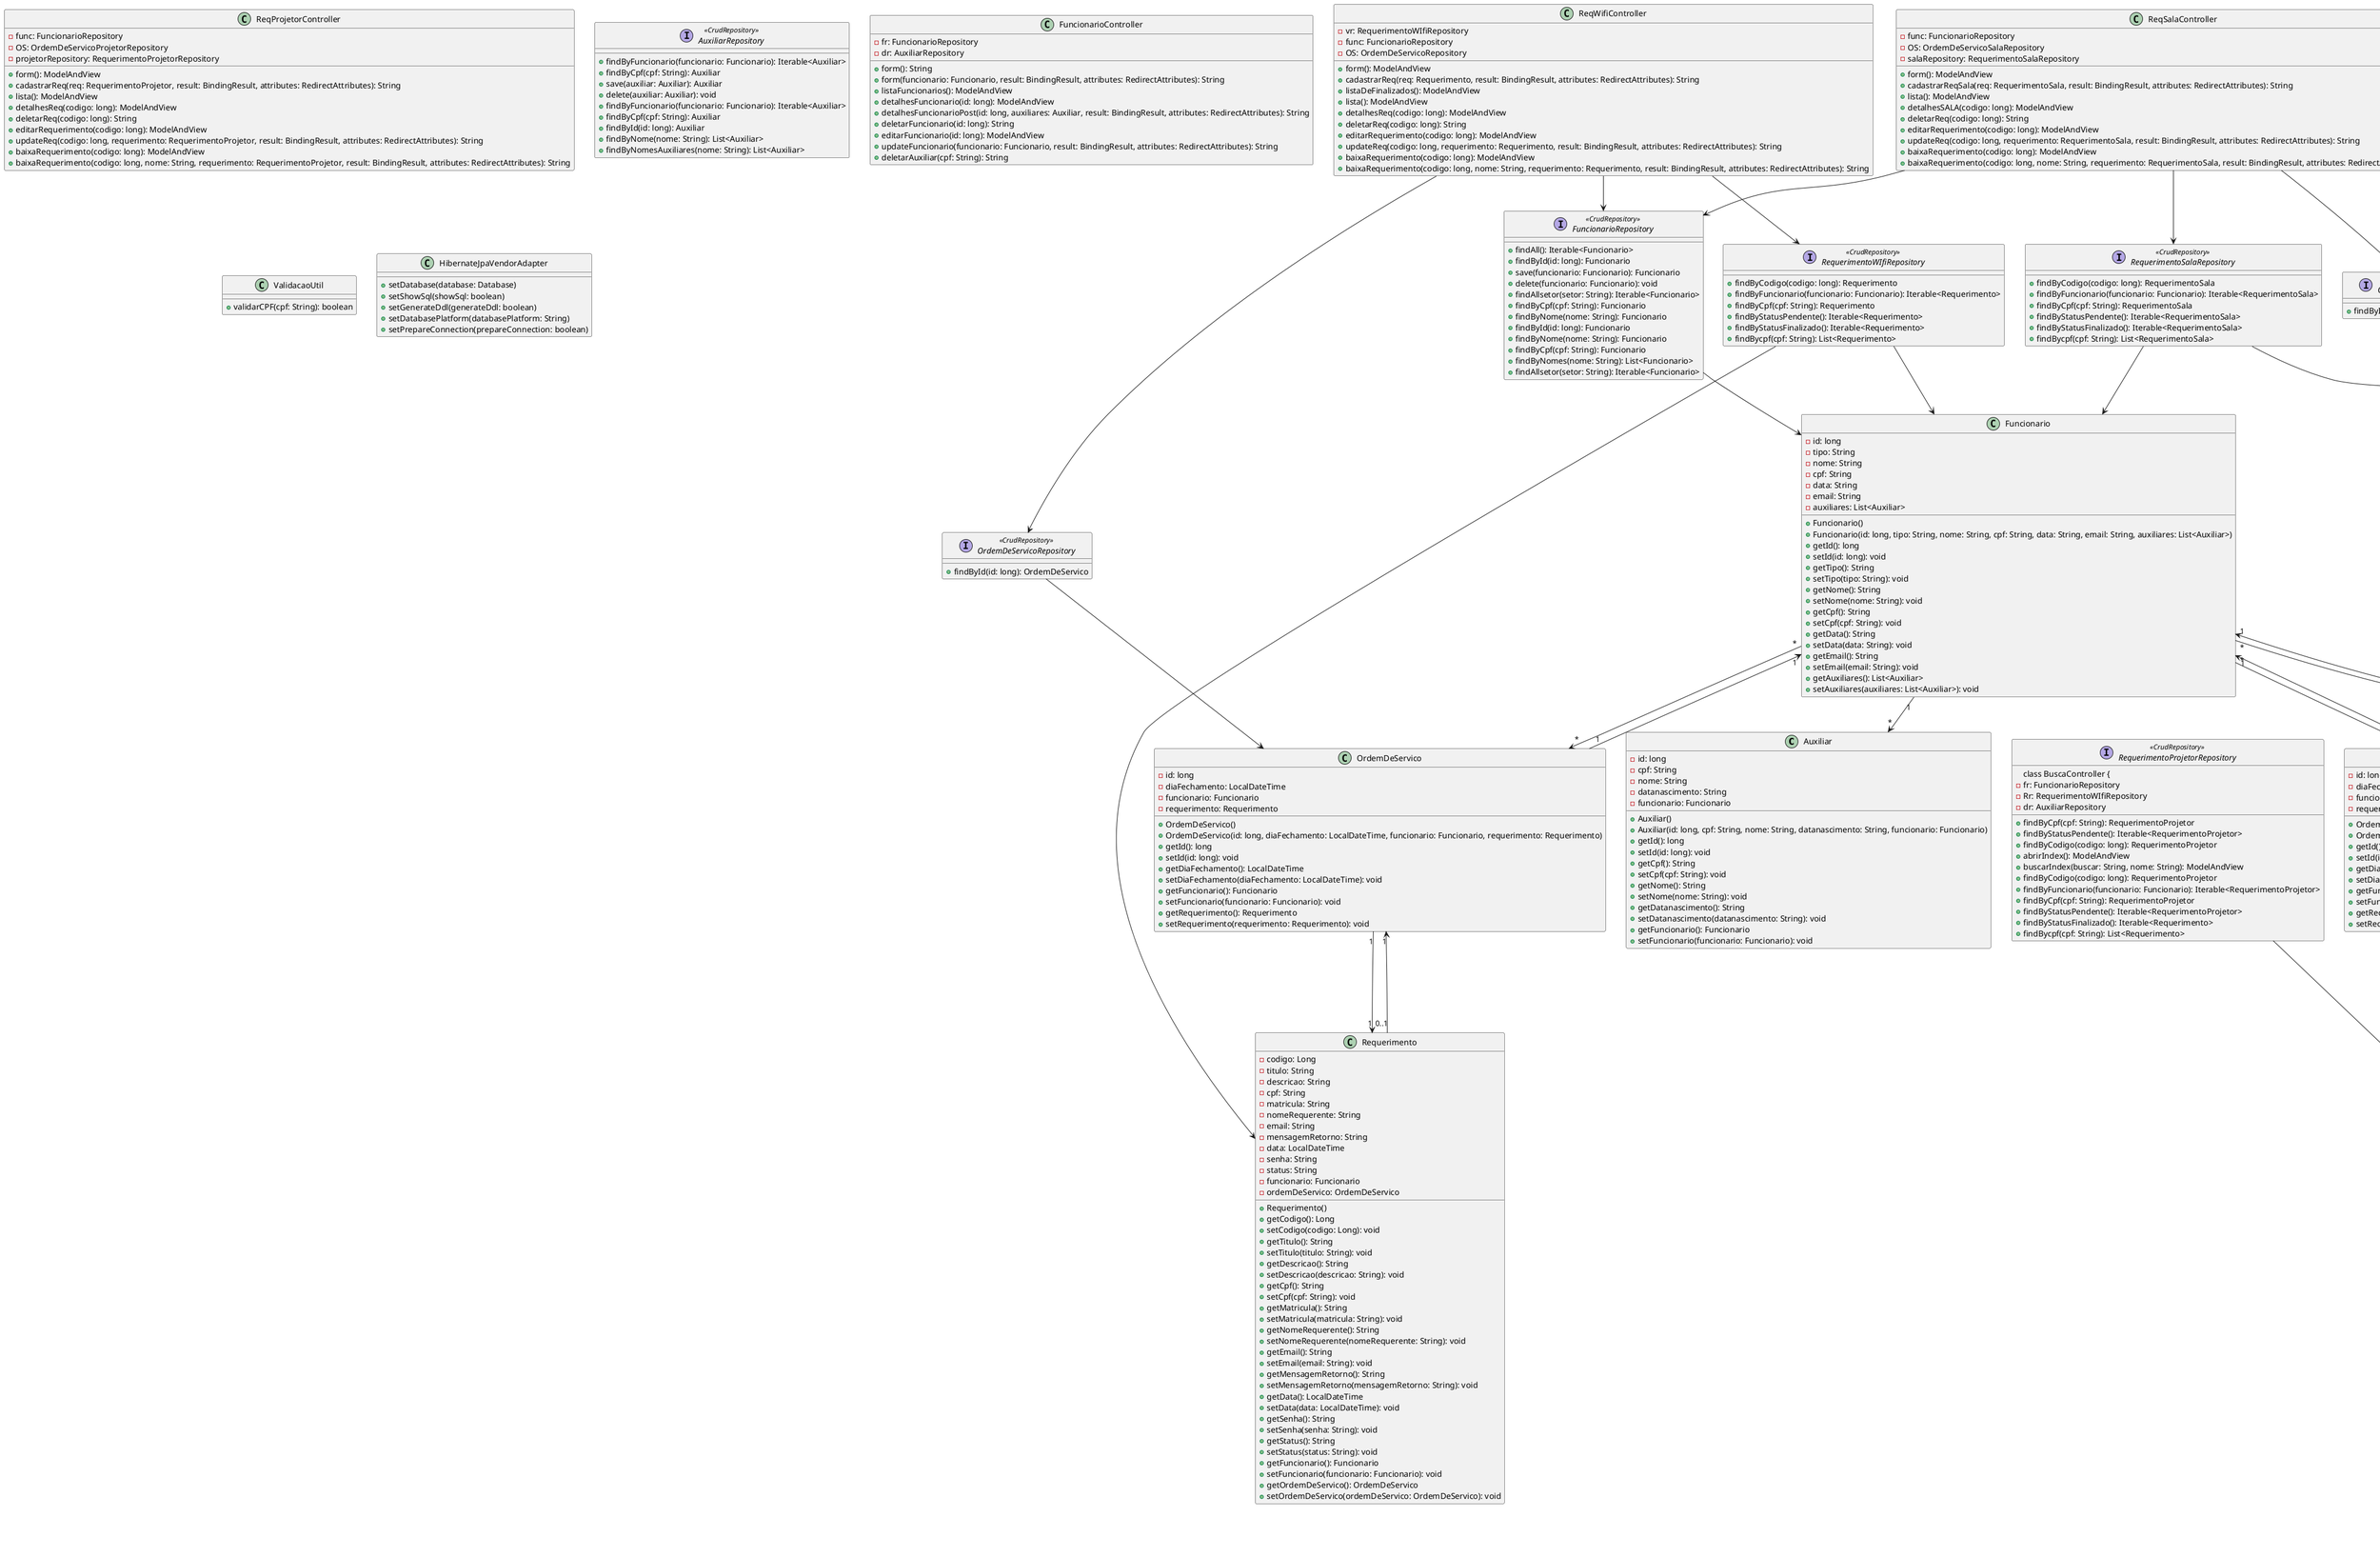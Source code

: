 @startuml
class Auxiliar {
  - id: long
  - cpf: String
  - nome: String
  - datanascimento: String
  - funcionario: Funcionario

  + Auxiliar()
  + Auxiliar(id: long, cpf: String, nome: String, datanascimento: String, funcionario: Funcionario)
  + getId(): long
  + setId(id: long): void
  + getCpf(): String
  + setCpf(cpf: String): void
  + getNome(): String
  + setNome(nome: String): void
  + getDatanascimento(): String
  + setDatanascimento(datanascimento: String): void
  + getFuncionario(): Funcionario
  + setFuncionario(funcionario: Funcionario): void
}

class Funcionario {
  - id: long
  - tipo: String
  - nome: String
  - cpf: String
  - data: String
  - email: String
  - auxiliares: List<Auxiliar>

  + Funcionario()
  + Funcionario(id: long, tipo: String, nome: String, cpf: String, data: String, email: String, auxiliares: List<Auxiliar>)
  + getId(): long
  + setId(id: long): void
  + getTipo(): String
  + setTipo(tipo: String): void
  + getNome(): String
  + setNome(nome: String): void
  + getCpf(): String
  + setCpf(cpf: String): void
  + getData(): String
  + setData(data: String): void
  + getEmail(): String
  + setEmail(email: String): void
  + getAuxiliares(): List<Auxiliar>
  + setAuxiliares(auxiliares: List<Auxiliar>): void
}

class OrdemDeServico {
  - id: long
  - diaFechamento: LocalDateTime
  - funcionario: Funcionario
  - requerimento: Requerimento

  + OrdemDeServico()
  + OrdemDeServico(id: long, diaFechamento: LocalDateTime, funcionario: Funcionario, requerimento: Requerimento)
  + getId(): long
  + setId(id: long): void
  + getDiaFechamento(): LocalDateTime
  + setDiaFechamento(diaFechamento: LocalDateTime): void
  + getFuncionario(): Funcionario
  + setFuncionario(funcionario: Funcionario): void
  + getRequerimento(): Requerimento
  + setRequerimento(requerimento: Requerimento): void
}

class Requerimento {
  - codigo: Long
  - titulo: String
  - descricao: String
  - cpf: String
  - matricula: String
  - nomeRequerente: String
  - email: String
  - mensagemRetorno: String
  - data: LocalDateTime
  - senha: String
  - status: String
  - funcionario: Funcionario
  - ordemDeServico: OrdemDeServico

  + Requerimento()
  + getCodigo(): Long
  + setCodigo(codigo: Long): void
  + getTitulo(): String
  + setTitulo(titulo: String): void
  + getDescricao(): String
  + setDescricao(descricao: String): void
  + getCpf(): String
  + setCpf(cpf: String): void
  + getMatricula(): String
  + setMatricula(matricula: String): void
  + getNomeRequerente(): String
  + setNomeRequerente(nomeRequerente: String): void
  + getEmail(): String
  + setEmail(email: String): void
  + getMensagemRetorno(): String
  + setMensagemRetorno(mensagemRetorno: String): void
  + getData(): LocalDateTime
  + setData(data: LocalDateTime): void
  + getSenha(): String
  + setSenha(senha: String): void
  + getStatus(): String
  + setStatus(status: String): void
  + getFuncionario(): Funcionario
  + setFuncionario(funcionario: Funcionario): void
  + getOrdemDeServico(): OrdemDeServico
  + setOrdemDeServico(ordemDeServico: OrdemDeServico): void
}

class OrdemDeServicoProjetor {
  - id: long
  - diaFechamento: LocalDateTime
  - funcionario: Funcionario
  - requerimentoProjetor: RequerimentoProjetor

  + OrdemDeServicoProjetor()
  + OrdemDeServicoProjetor(id: long, diaFechamento: LocalDateTime, funcionario: Funcionario, requerimentoProjetor: RequerimentoProjetor)
  + getId(): long
  + setId(id: long): void
  + getDiaFechamento(): LocalDateTime
  + setDiaFechamento(diaFechamento: LocalDateTime): void
  + getFuncionario(): Funcionario
  + setFuncionario(funcionario: Funcionario): void
  + getRequerimentoProjetor(): RequerimentoProjetor
  + setRequerimentoProjetor(requerimentoProjetor: RequerimentoProjetor): void
}

class RequerimentoSala {
  - numeroSala: String
  - dataDeUso: String
  - horaInicial: String
  - horaFinal: String
  - codigo: Long
  - titulo: String
  - descricao: String
  - cpf: String
  - matricula: String
  - nomeRequerente: String
  - email: String
  - mensagemRetorno: String
  - data: LocalDateTime
  - status: String
  - funcionario: Funcionario
  - ordemDeServico: OrdemDeServico

  + RequerimentoSala()
  + getNumeroSala(): String
  + setNumeroSala(numeroSala: String): void
  + getDataDeUso(): String
  + setDataDeUso(dataDeUso: String): void
  + getHoraInicial(): String
  + setHoraInicial(horaInicial: String): void
  + getHoraFinal(): String
  + setHoraFinal(horaFinal: String): void
  + getCodigo(): Long
  + setCodigo(codigo: Long): void
  + getTitulo(): String
  + setTitulo(titulo: String): void
  + getDescricao(): String
  + setDescricao(descricao: String): void
  + getCpf(): String
  + setCpf(cpf: String): void
  + getMatricula(): String
  + setMatricula(matricula: String): void
  + getNomeRequerente(): String
  + setNomeRequerente(nomeRequerente: String): void
  + getEmail(): String
  + setEmail(email: String): void
  + getMensagemRetorno(): String
  + setMensagemRetorno(mensagemRetorno: String): void
  + getData(): LocalDateTime
  + setData(data: LocalDateTime): void
  + getStatus(): String
  + setStatus(status: String): void
  + getFuncionario(): Funcionario
  + setFuncionario(funcionario: Funcionario): void
  + getOrdemDeServico(): OrdemDeServico
  + setOrdemDeServico(ordemDeServico: OrdemDeServico): void
}

class RequerimentoProjetor {
  - codigo: Long
  - dataDeUso: String
  - horaInicial: String
  - horaFinal: String
  - titulo: String
  - descricao: String
  - cpf: String
  - matricula: String
  - nomeRequerente: String
  - email: String
  - mensagemRetorno: String
  - data: LocalDateTime
  - status: String
  - funcionario: Funcionario
  - ordemDeServico: OrdemDeServico

  + RequerimentoProjetor()
  + getCodigo(): Long
  + setCodigo(codigo: Long): void
  + getDataDeUso(): String
  + setDataDeUso(dataDeUso: String): void
  + getHoraInicial(): String
  + setHoraInicial(horaInicial: String): void
  + getHoraFinal(): String
  + setHoraFinal(horaFinal: String): void
  + getTitulo(): String
  + setTitulo(titulo: String): void
  + getDescricao(): String
  + setDescricao(descricao: String): void
  + getCpf(): String
  + setCpf(cpf: String): void
  + getMatricula(): String
  + setMatricula(matricula: String): void
  + getNomeRequerente(): String
  + setNomeRequerente(nomeRequerente: String): void
  + getEmail(): String
  + setEmail(email: String): void
  + getMensagemRetorno(): String
  + setMensagemRetorno(mensagemRetorno: String): void
  + getData(): LocalDateTime
  + setData(data: LocalDateTime): void
  + getStatus(): String
  + setStatus(status: String): void
  + getFuncionario(): Funcionario
  + setFuncionario(funcionario: Funcionario): void
  + getOrdemDeServico(): OrdemDeServico
  + setOrdemDeServico(ordemDeServico: OrdemDeServico): void
}
class FuncionarioRepository {
    + findAll(): Iterable<Funcionario>
    + findById(id: long): Funcionario
    + save(funcionario: Funcionario): Funcionario
    + delete(funcionario: Funcionario): void
}
   class ReqProjetorController {
        - func: FuncionarioRepository
        - OS: OrdemDeServicoProjetorRepository
        - projetorRepository: RequerimentoProjetorRepository

        + form(): ModelAndView
        + cadastrarReq(req: RequerimentoProjetor, result: BindingResult, attributes: RedirectAttributes): String
        + lista(): ModelAndView
        + detalhesReq(codigo: long): ModelAndView
        + deletarReq(codigo: long): String
        + editarRequerimento(codigo: long): ModelAndView
        + updateReq(codigo: long, requerimento: RequerimentoProjetor, result: BindingResult, attributes: RedirectAttributes): String
        + baixaRequerimento(codigo: long): ModelAndView
        + baixaRequerimento(codigo: long, nome: String, requerimento: RequerimentoProjetor, result: BindingResult, attributes: RedirectAttributes): String
    }
class ReqSalaController {
  - func: FuncionarioRepository
  - OS: OrdemDeServicoSalaRepository
  - salaRepository: RequerimentoSalaRepository
  + form(): ModelAndView
  + cadastrarReqSala(req: RequerimentoSala, result: BindingResult, attributes: RedirectAttributes): String
  + lista(): ModelAndView
  + detalhesSALA(codigo: long): ModelAndView
  + deletarReq(codigo: long): String
  + editarRequerimento(codigo: long): ModelAndView
  + updateReq(codigo: long, requerimento: RequerimentoSala, result: BindingResult, attributes: RedirectAttributes): String
  + baixaRequerimento(codigo: long): ModelAndView
  + baixaRequerimento(codigo: long, nome: String, requerimento: RequerimentoSala, result: BindingResult, attributes: RedirectAttributes): String
}

class FuncionarioRepository {
    + findAllsetor(setor: String): Iterable<Funcionario>
    + findByCpf(cpf: String): Funcionario
    + findByNome(nome: String): Funcionario
}

class OrdemDeServicoProjetorRepository {
    + save(ordemDeServico: OrdemDeServicoProjetor): OrdemDeServicoProjetor
}

class RequerimentoProjetorRepository {
    + findByCpf(cpf: String): RequerimentoProjetor
    + findByStatusPendente(): Iterable<RequerimentoProjetor>
    + findByCodigo(codigo: long): RequerimentoProjetor







 class BuscaController {
        - fr: FuncionarioRepository
        - Rr: RequerimentoWIfiRepository
        - dr: AuxiliarRepository

        + abrirIndex(): ModelAndView
        + buscarIndex(buscar: String, nome: String): ModelAndView
    }

class AuxiliarRepository {
    + findByFuncionario(funcionario: Funcionario): Iterable<Auxiliar>
    + findByCpf(cpf: String): Auxiliar
    + save(auxiliar: Auxiliar): Auxiliar
    + delete(auxiliar: Auxiliar): void
}
class FuncionarioController {
        - fr: FuncionarioRepository
        - dr: AuxiliarRepository

        + form(): String
        + form(funcionario: Funcionario, result: BindingResult, attributes: RedirectAttributes): String
        + listaFuncionarios(): ModelAndView
        + detalhesFuncionario(id: long): ModelAndView
        + detalhesFuncionarioPost(id: long, auxiliares: Auxiliar, result: BindingResult, attributes: RedirectAttributes): String
        + deletarFuncionario(id: long): String
        + editarFuncionario(id: long): ModelAndView
        + updateFuncionario(funcionario: Funcionario, result: BindingResult, attributes: RedirectAttributes): String
        + deletarAuxiliar(cpf: String): String
    }

class ValidacaoUtil {
  + validarCPF(cpf: String): boolean
}

class OrdemDeServicoSala {
  - id: long
  - diaFechamento: LocalDateTime
  - funcionario: Funcionario
  - requerimento: RequerimentoSala

  + OrdemDeServicoSala()
  + OrdemDeServicoSala(id: long, diaFechamento: LocalDateTime, funcionario: Funcionario, requerimento: RequerimentoSala)
  + getId(): long
  + setId(id: long): void
  + getDiaFechamento(): LocalDateTime
  + setDiaFechamento(diaFechamento: LocalDateTime): void
  + getFuncionario(): Funcionario
  + setFuncionario(funcionario: Funcionario): void
  + getRequerimento(): RequerimentoSala
  + setRequerimento(requerimento: RequerimentoSala): void
}

class DriverManagerDataSource {
  + setDriverClassName(driverClassName: String)
  + setUrl(url: String)
  + setUsername(username: String)
  + setPassword(password: String)
}

class DataSource {
}

class HibernateJpaVendorAdapter {
  + setDatabase(database: Database)
  + setShowSql(showSql: boolean)
  + setGenerateDdl(generateDdl: boolean)
  + setDatabasePlatform(databasePlatform: String)
  + setPrepareConnection(prepareConnection: boolean)
}
class ReqWifiController {
  - vr: RequerimentoWIfiRepository
  - func: FuncionarioRepository
  - OS: OrdemDeServicoRepository

  + form(): ModelAndView
  + cadastrarReq(req: Requerimento, result: BindingResult, attributes: RedirectAttributes): String
  + listaDeFinalizados(): ModelAndView
  + lista(): ModelAndView
  + detalhesReq(codigo: long): ModelAndView
  + deletarReq(codigo: long): String
  + editarRequerimento(codigo: long): ModelAndView
  + updateReq(codigo: long, requerimento: Requerimento, result: BindingResult, attributes: RedirectAttributes): String
  + baixaRequerimento(codigo: long): ModelAndView
  + baixaRequerimento(codigo: long, nome: String, requerimento: Requerimento, result: BindingResult, attributes: RedirectAttributes): String
}
class SuporteController {
  + abrirIndex(): ModelAndView
}

interface AuxiliarRepository <<CrudRepository>> {
  + findByFuncionario(funcionario: Funcionario): Iterable<Auxiliar>
  + findByCpf(cpf: String): Auxiliar
  + findById(id: long): Auxiliar
  + findByNome(nome: String): List<Auxiliar>
  + findByNomesAuxiliares(nome: String): List<Auxiliar>
}

interface FuncionarioRepository <<CrudRepository>> {
  + findById(id: long): Funcionario
  + findByNome(nome: String): Funcionario
  + findByCpf(cpf: String): Funcionario
  + findByNomes(nome: String): List<Funcionario>
  + findAllsetor(setor: String): Iterable<Funcionario>
}
interface OrdemDeServicoProjetorRepository <<CrudRepository>> {
  + findById(id: long): OrdemDeServicoProjetor
}
interface OrdemDeServicoRepository <<CrudRepository>> {
  + findById(id: long): OrdemDeServico

}
interface OrdemDeServicoSalaRepository <<CrudRepository>> {
  + findById(id: long): OrdemDeServicoSala
}
interface RequerimentoProjetorRepository <<CrudRepository>> {
  + findByCodigo(codigo: long): RequerimentoProjetor
  + findByFuncionario(funcionario: Funcionario): Iterable<RequerimentoProjetor>
  + findByCpf(cpf: String): RequerimentoProjetor
  + findByStatusPendente(): Iterable<RequerimentoProjetor>
  + findByStatusFinalizado(): Iterable<Requerimento>
  + findBycpf(cpf: String): List<Requerimento>
}

interface RequerimentoSalaRepository <<CrudRepository>> {
  + findByCodigo(codigo: long): RequerimentoSala
  + findByFuncionario(funcionario: Funcionario): Iterable<RequerimentoSala>
  + findByCpf(cpf: String): RequerimentoSala
  + findByStatusPendente(): Iterable<RequerimentoSala>
  + findByStatusFinalizado(): Iterable<RequerimentoSala>
  + findBycpf(cpf: String): List<RequerimentoSala>
}

interface RequerimentoWIfiRepository <<CrudRepository>> {
  + findByCodigo(codigo: long): Requerimento
  + findByFuncionario(funcionario: Funcionario): Iterable<Requerimento>
  + findByCpf(cpf: String): Requerimento
  + findByStatusPendente(): Iterable<Requerimento>
  + findByStatusFinalizado(): Iterable<Requerimento>
  + findBycpf(cpf: String): List<Requerimento>
}
DataConfiguration --> DriverManagerDataSource
DataConfiguration --> JpaVendorAdapter
DataConfiguration --> DataSource
RequerimentoWIfiRepository --> Funcionario
RequerimentoWIfiRepository --> Requerimento
RequerimentoSalaRepository --> Funcionario
RequerimentoSalaRepository --> RequerimentoSala
RequerimentoProjetorRepository --> RequerimentoProjetor
OrdemDeServicoRepository --> OrdemDeServico
OrdemDeSalaRepository --> OrdemDeServicoSala
OrdemDeServicoProjetorRepository --> OrdemDeServicoProjetor
FuncionarioRepository --> Funcionario
SuporteController --> ModelAndView
ReqWifiController --> RequerimentoWIfiRepository
ReqWifiController --> FuncionarioRepository
ReqWifiController --> OrdemDeServicoRepository
ReqSalaController --> FuncionarioRepository
ReqSalaController --> OrdemDeServicoSalaRepository
ReqSalaController --> RequerimentoSalaRepository
OrdemDeServico "1" --> "1" Funcionario
OrdemDeServico "1" --> "1" Requerimento
Requerimento "0..1" --> "1" OrdemDeServico
OrdemDeServicoProjetor "1" --> "1" Funcionario
OrdemDeServicoProjetor "1" --> "1" RequerimentoProjetor
RequerimentoProjetor "0..1" --> "1" OrdemDeServicoProjetor
OrdemDeServicoSala "1" --> "1" Funcionario
OrdemDeServicoSala "1" --> "1" RequerimentoSala
RequerimentoSala "0..1" --> "1" OrdemDeServicoSala
Funcionario "1" --> "*" Auxiliar
Funcionario "*" --> "*" OrdemDeServico
Funcionario "*" --> "*" OrdemDeServicoProjetor
Funcionario "*" --> "*" OrdemDeServicoSala
@enduml







